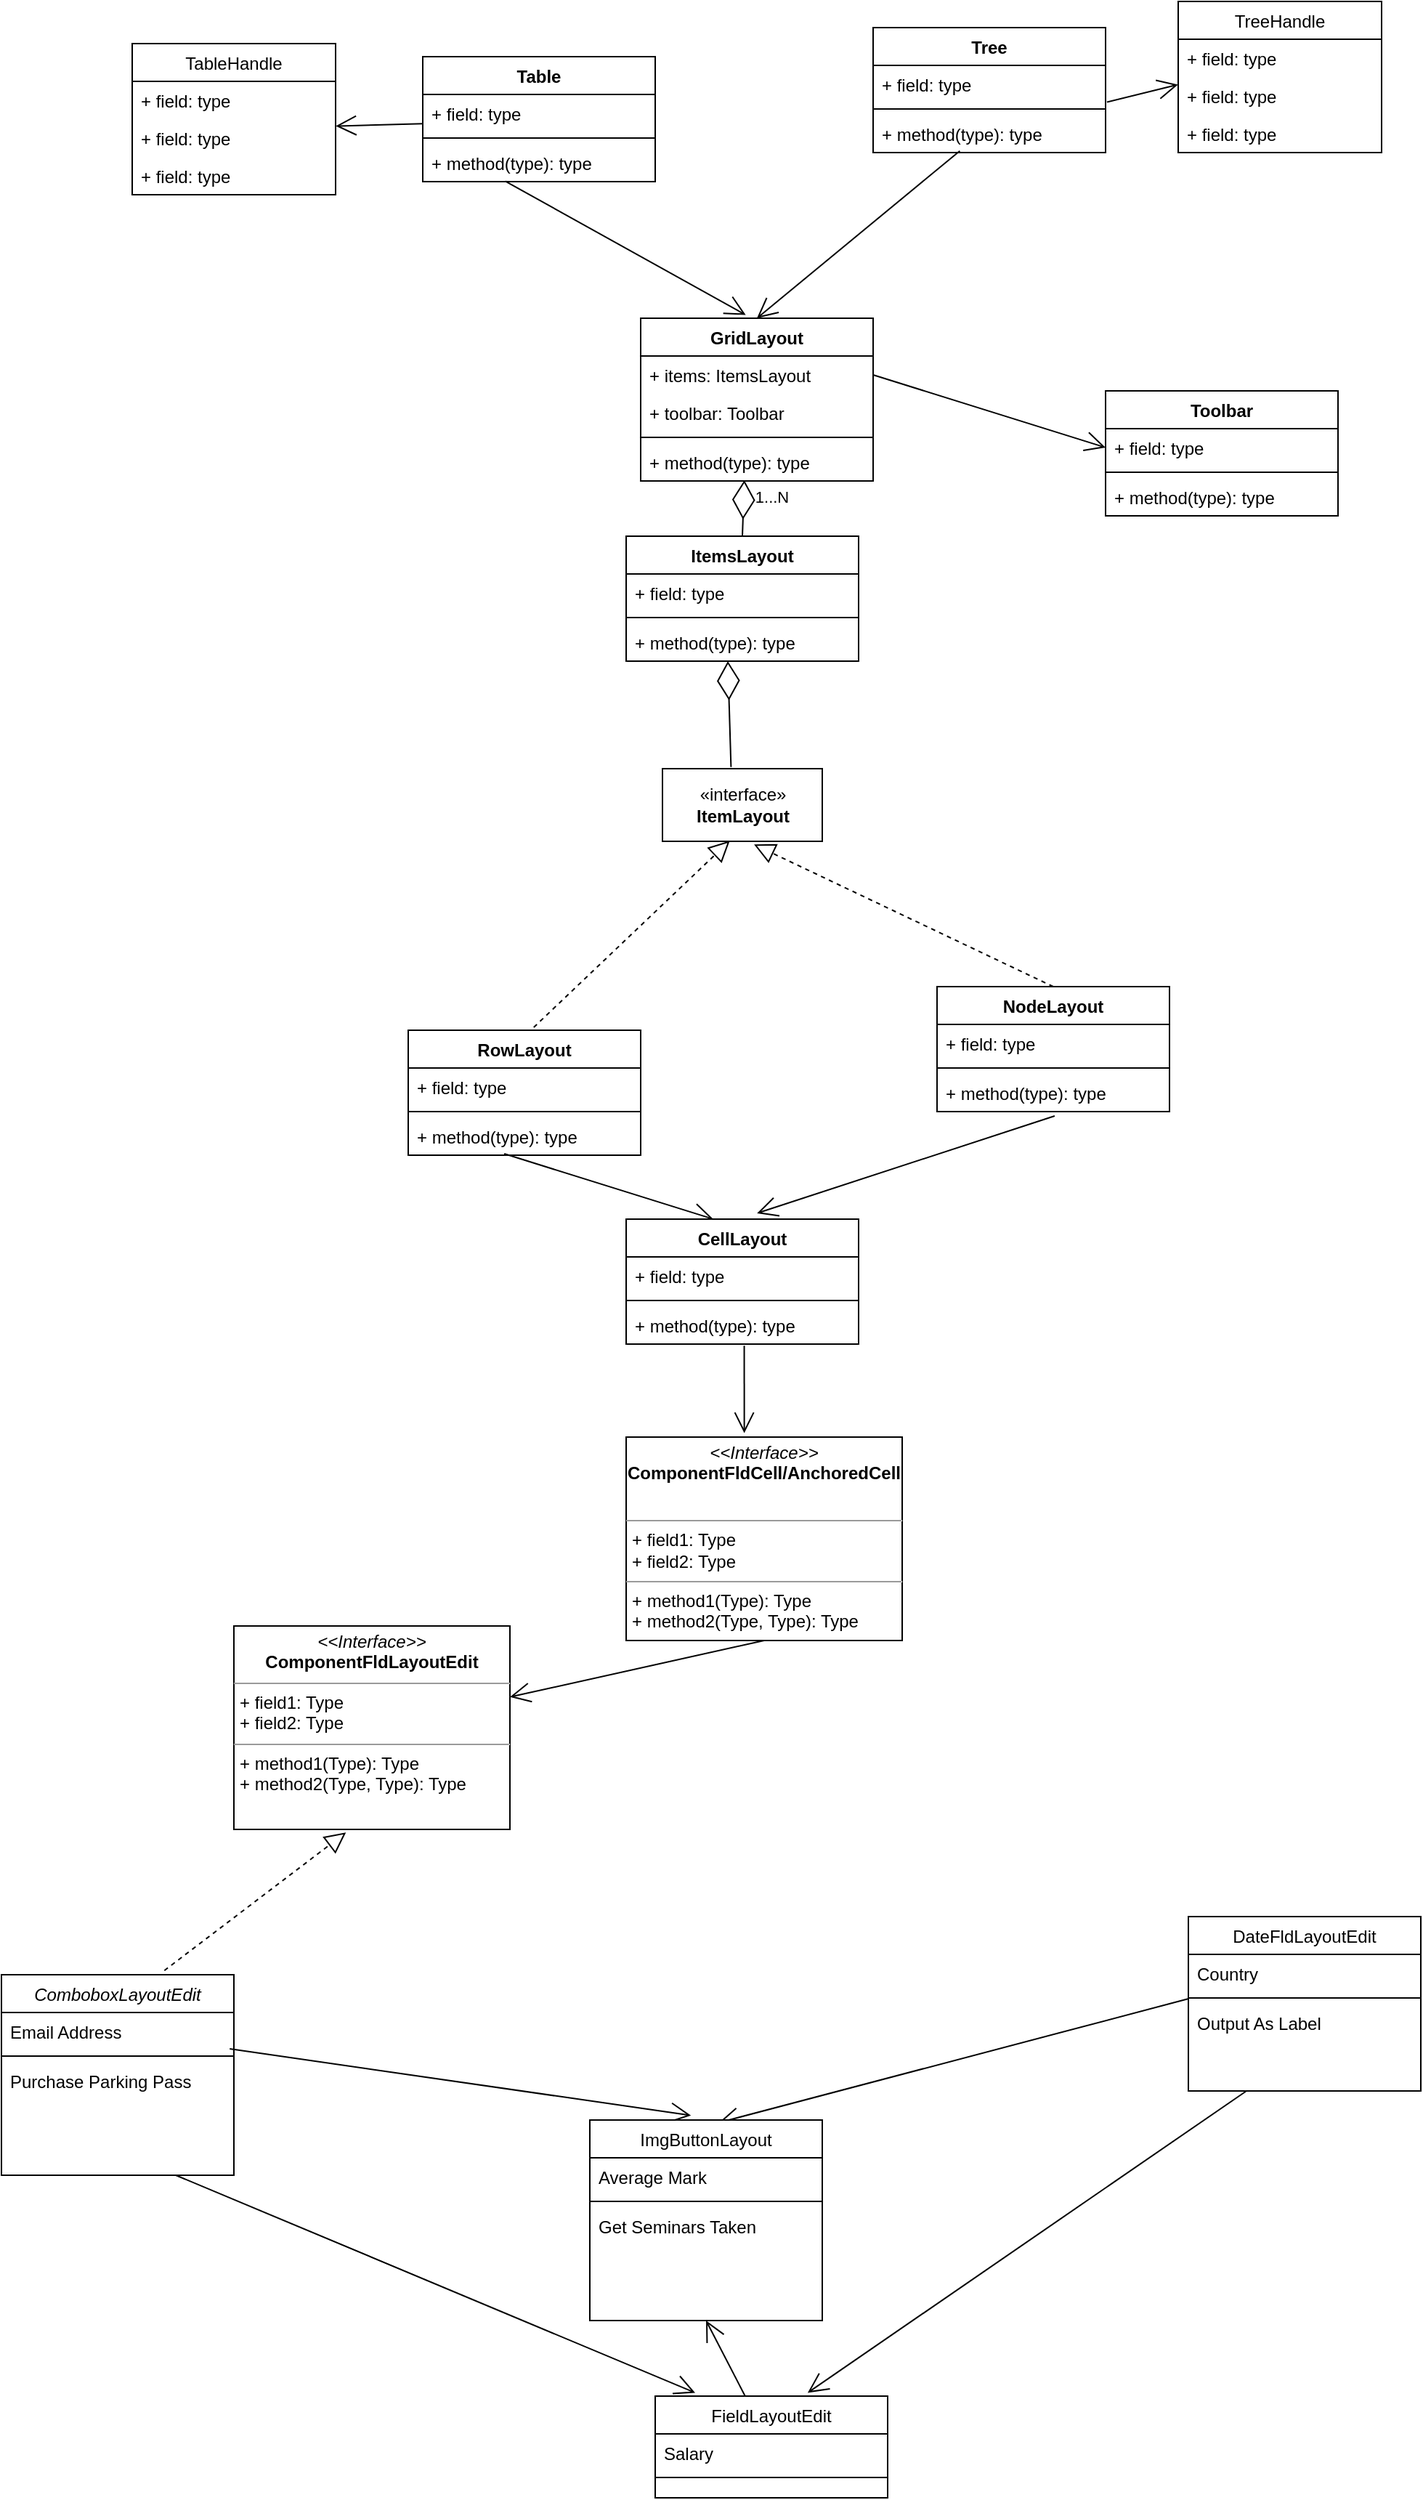 <mxfile version="13.0.3" type="device"><diagram id="C5RBs43oDa-KdzZeNtuy" name="Page-1"><mxGraphModel dx="1913" dy="1976" grid="1" gridSize="10" guides="1" tooltips="1" connect="1" arrows="1" fold="1" page="1" pageScale="1" pageWidth="827" pageHeight="1169" math="0" shadow="0"><root><mxCell id="WIyWlLk6GJQsqaUBKTNV-0"/><mxCell id="WIyWlLk6GJQsqaUBKTNV-1" parent="WIyWlLk6GJQsqaUBKTNV-0"/><mxCell id="hBztpdHNbm5iAq9Bmhj1-0" value="" style="endArrow=open;endFill=1;endSize=12;html=1;entryX=0.656;entryY=-0.033;entryDx=0;entryDy=0;entryPerimeter=0;exitX=0.25;exitY=1;exitDx=0;exitDy=0;" parent="WIyWlLk6GJQsqaUBKTNV-1" source="zkfFHV4jXpPFQw0GAbJ--17" target="zkfFHV4jXpPFQw0GAbJ--13" edge="1"><mxGeometry width="160" relative="1" as="geometry"><mxPoint x="330" y="590" as="sourcePoint"/><mxPoint x="490" y="650" as="targetPoint"/></mxGeometry></mxCell><mxCell id="hBztpdHNbm5iAq9Bmhj1-1" value="" style="endArrow=open;endFill=1;endSize=12;html=1;entryX=0.172;entryY=-0.033;entryDx=0;entryDy=0;entryPerimeter=0;exitX=0.75;exitY=1;exitDx=0;exitDy=0;" parent="WIyWlLk6GJQsqaUBKTNV-1" source="zkfFHV4jXpPFQw0GAbJ--0" target="zkfFHV4jXpPFQw0GAbJ--13" edge="1"><mxGeometry width="160" relative="1" as="geometry"><mxPoint x="-140" y="570" as="sourcePoint"/><mxPoint x="70" y="734.58" as="targetPoint"/></mxGeometry></mxCell><mxCell id="hBztpdHNbm5iAq9Bmhj1-2" value="" style="endArrow=open;endFill=1;endSize=12;html=1;entryX=0.5;entryY=1;entryDx=0;entryDy=0;" parent="WIyWlLk6GJQsqaUBKTNV-1" source="zkfFHV4jXpPFQw0GAbJ--13" target="zkfFHV4jXpPFQw0GAbJ--6" edge="1"><mxGeometry width="160" relative="1" as="geometry"><mxPoint x="380" y="850" as="sourcePoint"/><mxPoint x="140" y="730" as="targetPoint"/></mxGeometry></mxCell><mxCell id="hBztpdHNbm5iAq9Bmhj1-3" value="" style="endArrow=open;endFill=1;endSize=12;html=1;exitX=0.982;exitY=0.962;exitDx=0;exitDy=0;exitPerimeter=0;entryX=0.435;entryY=-0.023;entryDx=0;entryDy=0;entryPerimeter=0;" parent="WIyWlLk6GJQsqaUBKTNV-1" source="zkfFHV4jXpPFQw0GAbJ--3" target="zkfFHV4jXpPFQw0GAbJ--6" edge="1"><mxGeometry width="160" relative="1" as="geometry"><mxPoint x="90" y="500" as="sourcePoint"/><mxPoint x="140" y="590" as="targetPoint"/></mxGeometry></mxCell><mxCell id="hBztpdHNbm5iAq9Bmhj1-4" value="" style="endArrow=open;endFill=1;endSize=12;html=1;exitX=-0.002;exitY=-0.128;exitDx=0;exitDy=0;exitPerimeter=0;entryX=0.555;entryY=0.013;entryDx=0;entryDy=0;entryPerimeter=0;" parent="WIyWlLk6GJQsqaUBKTNV-1" source="zkfFHV4jXpPFQw0GAbJ--25" target="zkfFHV4jXpPFQw0GAbJ--6" edge="1"><mxGeometry width="160" relative="1" as="geometry"><mxPoint x="200" y="490" as="sourcePoint"/><mxPoint x="170" y="590" as="targetPoint"/></mxGeometry></mxCell><mxCell id="TZqb6WpilUvfH7Qn-JAN-12" value="" style="endArrow=open;endFill=1;endSize=12;html=1;exitX=0.355;exitY=0.989;exitDx=0;exitDy=0;exitPerimeter=0;entryX=0.452;entryY=-0.02;entryDx=0;entryDy=0;entryPerimeter=0;" parent="WIyWlLk6GJQsqaUBKTNV-1" source="TZqb6WpilUvfH7Qn-JAN-7" target="TZqb6WpilUvfH7Qn-JAN-8" edge="1"><mxGeometry width="160" relative="1" as="geometry"><mxPoint x="-20" y="-290" as="sourcePoint"/><mxPoint x="140" y="-290" as="targetPoint"/></mxGeometry></mxCell><mxCell id="TZqb6WpilUvfH7Qn-JAN-13" value="" style="endArrow=open;endFill=1;endSize=12;html=1;exitX=0.373;exitY=0.956;exitDx=0;exitDy=0;exitPerimeter=0;entryX=0.5;entryY=0;entryDx=0;entryDy=0;" parent="WIyWlLk6GJQsqaUBKTNV-1" source="TZqb6WpilUvfH7Qn-JAN-3" target="TZqb6WpilUvfH7Qn-JAN-8" edge="1"><mxGeometry width="160" relative="1" as="geometry"><mxPoint x="300" y="-320" as="sourcePoint"/><mxPoint x="460" y="-320" as="targetPoint"/></mxGeometry></mxCell><mxCell id="ApztaaiLwbbGNq204ZEP-4" value="" style="endArrow=open;endFill=1;endSize=12;html=1;exitX=0.001;exitY=0.772;exitDx=0;exitDy=0;exitPerimeter=0;entryX=1.001;entryY=0.183;entryDx=0;entryDy=0;entryPerimeter=0;" parent="WIyWlLk6GJQsqaUBKTNV-1" source="TZqb6WpilUvfH7Qn-JAN-5" target="ApztaaiLwbbGNq204ZEP-2" edge="1"><mxGeometry width="160" relative="1" as="geometry"><mxPoint x="-60" y="-260" as="sourcePoint"/><mxPoint x="100" y="-260" as="targetPoint"/></mxGeometry></mxCell><mxCell id="ApztaaiLwbbGNq204ZEP-9" value="" style="endArrow=open;endFill=1;endSize=12;html=1;exitX=1.006;exitY=0.971;exitDx=0;exitDy=0;exitPerimeter=0;entryX=-0.001;entryY=0.202;entryDx=0;entryDy=0;entryPerimeter=0;" parent="WIyWlLk6GJQsqaUBKTNV-1" source="TZqb6WpilUvfH7Qn-JAN-1" target="ApztaaiLwbbGNq204ZEP-7" edge="1"><mxGeometry width="160" relative="1" as="geometry"><mxPoint x="480" y="-320" as="sourcePoint"/><mxPoint x="640" y="-320" as="targetPoint"/></mxGeometry></mxCell><mxCell id="TZqb6WpilUvfH7Qn-JAN-4" value="Table" style="swimlane;fontStyle=1;align=center;verticalAlign=top;childLayout=stackLayout;horizontal=1;startSize=26;horizontalStack=0;resizeParent=1;resizeParentMax=0;resizeLast=0;collapsible=1;marginBottom=0;" parent="WIyWlLk6GJQsqaUBKTNV-1" vertex="1"><mxGeometry x="-20" y="-590" width="160" height="86" as="geometry"/></mxCell><mxCell id="TZqb6WpilUvfH7Qn-JAN-5" value="+ field: type" style="text;strokeColor=none;fillColor=none;align=left;verticalAlign=top;spacingLeft=4;spacingRight=4;overflow=hidden;rotatable=0;points=[[0,0.5],[1,0.5]];portConstraint=eastwest;" parent="TZqb6WpilUvfH7Qn-JAN-4" vertex="1"><mxGeometry y="26" width="160" height="26" as="geometry"/></mxCell><mxCell id="TZqb6WpilUvfH7Qn-JAN-6" value="" style="line;strokeWidth=1;fillColor=none;align=left;verticalAlign=middle;spacingTop=-1;spacingLeft=3;spacingRight=3;rotatable=0;labelPosition=right;points=[];portConstraint=eastwest;" parent="TZqb6WpilUvfH7Qn-JAN-4" vertex="1"><mxGeometry y="52" width="160" height="8" as="geometry"/></mxCell><mxCell id="TZqb6WpilUvfH7Qn-JAN-7" value="+ method(type): type" style="text;strokeColor=none;fillColor=none;align=left;verticalAlign=top;spacingLeft=4;spacingRight=4;overflow=hidden;rotatable=0;points=[[0,0.5],[1,0.5]];portConstraint=eastwest;" parent="TZqb6WpilUvfH7Qn-JAN-4" vertex="1"><mxGeometry y="60" width="160" height="26" as="geometry"/></mxCell><mxCell id="TZqb6WpilUvfH7Qn-JAN-0" value="Tree" style="swimlane;fontStyle=1;align=center;verticalAlign=top;childLayout=stackLayout;horizontal=1;startSize=26;horizontalStack=0;resizeParent=1;resizeParentMax=0;resizeLast=0;collapsible=1;marginBottom=0;" parent="WIyWlLk6GJQsqaUBKTNV-1" vertex="1"><mxGeometry x="290" y="-610" width="160" height="86" as="geometry"/></mxCell><mxCell id="TZqb6WpilUvfH7Qn-JAN-1" value="+ field: type" style="text;strokeColor=none;fillColor=none;align=left;verticalAlign=top;spacingLeft=4;spacingRight=4;overflow=hidden;rotatable=0;points=[[0,0.5],[1,0.5]];portConstraint=eastwest;" parent="TZqb6WpilUvfH7Qn-JAN-0" vertex="1"><mxGeometry y="26" width="160" height="26" as="geometry"/></mxCell><mxCell id="TZqb6WpilUvfH7Qn-JAN-2" value="" style="line;strokeWidth=1;fillColor=none;align=left;verticalAlign=middle;spacingTop=-1;spacingLeft=3;spacingRight=3;rotatable=0;labelPosition=right;points=[];portConstraint=eastwest;" parent="TZqb6WpilUvfH7Qn-JAN-0" vertex="1"><mxGeometry y="52" width="160" height="8" as="geometry"/></mxCell><mxCell id="TZqb6WpilUvfH7Qn-JAN-3" value="+ method(type): type" style="text;strokeColor=none;fillColor=none;align=left;verticalAlign=top;spacingLeft=4;spacingRight=4;overflow=hidden;rotatable=0;points=[[0,0.5],[1,0.5]];portConstraint=eastwest;" parent="TZqb6WpilUvfH7Qn-JAN-0" vertex="1"><mxGeometry y="60" width="160" height="26" as="geometry"/></mxCell><mxCell id="ApztaaiLwbbGNq204ZEP-5" value="TreeHandle" style="swimlane;fontStyle=0;childLayout=stackLayout;horizontal=1;startSize=26;fillColor=none;horizontalStack=0;resizeParent=1;resizeParentMax=0;resizeLast=0;collapsible=1;marginBottom=0;" parent="WIyWlLk6GJQsqaUBKTNV-1" vertex="1"><mxGeometry x="500" y="-628" width="140" height="104" as="geometry"/></mxCell><mxCell id="ApztaaiLwbbGNq204ZEP-6" value="+ field: type" style="text;strokeColor=none;fillColor=none;align=left;verticalAlign=top;spacingLeft=4;spacingRight=4;overflow=hidden;rotatable=0;points=[[0,0.5],[1,0.5]];portConstraint=eastwest;" parent="ApztaaiLwbbGNq204ZEP-5" vertex="1"><mxGeometry y="26" width="140" height="26" as="geometry"/></mxCell><mxCell id="ApztaaiLwbbGNq204ZEP-7" value="+ field: type" style="text;strokeColor=none;fillColor=none;align=left;verticalAlign=top;spacingLeft=4;spacingRight=4;overflow=hidden;rotatable=0;points=[[0,0.5],[1,0.5]];portConstraint=eastwest;" parent="ApztaaiLwbbGNq204ZEP-5" vertex="1"><mxGeometry y="52" width="140" height="26" as="geometry"/></mxCell><mxCell id="ApztaaiLwbbGNq204ZEP-8" value="+ field: type" style="text;strokeColor=none;fillColor=none;align=left;verticalAlign=top;spacingLeft=4;spacingRight=4;overflow=hidden;rotatable=0;points=[[0,0.5],[1,0.5]];portConstraint=eastwest;" parent="ApztaaiLwbbGNq204ZEP-5" vertex="1"><mxGeometry y="78" width="140" height="26" as="geometry"/></mxCell><mxCell id="ApztaaiLwbbGNq204ZEP-0" value="TableHandle" style="swimlane;fontStyle=0;childLayout=stackLayout;horizontal=1;startSize=26;fillColor=none;horizontalStack=0;resizeParent=1;resizeParentMax=0;resizeLast=0;collapsible=1;marginBottom=0;" parent="WIyWlLk6GJQsqaUBKTNV-1" vertex="1"><mxGeometry x="-220" y="-599" width="140" height="104" as="geometry"/></mxCell><mxCell id="ApztaaiLwbbGNq204ZEP-1" value="+ field: type" style="text;strokeColor=none;fillColor=none;align=left;verticalAlign=top;spacingLeft=4;spacingRight=4;overflow=hidden;rotatable=0;points=[[0,0.5],[1,0.5]];portConstraint=eastwest;" parent="ApztaaiLwbbGNq204ZEP-0" vertex="1"><mxGeometry y="26" width="140" height="26" as="geometry"/></mxCell><mxCell id="ApztaaiLwbbGNq204ZEP-2" value="+ field: type" style="text;strokeColor=none;fillColor=none;align=left;verticalAlign=top;spacingLeft=4;spacingRight=4;overflow=hidden;rotatable=0;points=[[0,0.5],[1,0.5]];portConstraint=eastwest;" parent="ApztaaiLwbbGNq204ZEP-0" vertex="1"><mxGeometry y="52" width="140" height="26" as="geometry"/></mxCell><mxCell id="ApztaaiLwbbGNq204ZEP-3" value="+ field: type" style="text;strokeColor=none;fillColor=none;align=left;verticalAlign=top;spacingLeft=4;spacingRight=4;overflow=hidden;rotatable=0;points=[[0,0.5],[1,0.5]];portConstraint=eastwest;" parent="ApztaaiLwbbGNq204ZEP-0" vertex="1"><mxGeometry y="78" width="140" height="26" as="geometry"/></mxCell><mxCell id="ApztaaiLwbbGNq204ZEP-10" value="Toolbar&#10;" style="swimlane;fontStyle=1;align=center;verticalAlign=top;childLayout=stackLayout;horizontal=1;startSize=26;horizontalStack=0;resizeParent=1;resizeParentMax=0;resizeLast=0;collapsible=1;marginBottom=0;" parent="WIyWlLk6GJQsqaUBKTNV-1" vertex="1"><mxGeometry x="450" y="-360" width="160" height="86" as="geometry"/></mxCell><mxCell id="ApztaaiLwbbGNq204ZEP-11" value="+ field: type" style="text;strokeColor=none;fillColor=none;align=left;verticalAlign=top;spacingLeft=4;spacingRight=4;overflow=hidden;rotatable=0;points=[[0,0.5],[1,0.5]];portConstraint=eastwest;" parent="ApztaaiLwbbGNq204ZEP-10" vertex="1"><mxGeometry y="26" width="160" height="26" as="geometry"/></mxCell><mxCell id="ApztaaiLwbbGNq204ZEP-12" value="" style="line;strokeWidth=1;fillColor=none;align=left;verticalAlign=middle;spacingTop=-1;spacingLeft=3;spacingRight=3;rotatable=0;labelPosition=right;points=[];portConstraint=eastwest;" parent="ApztaaiLwbbGNq204ZEP-10" vertex="1"><mxGeometry y="52" width="160" height="8" as="geometry"/></mxCell><mxCell id="ApztaaiLwbbGNq204ZEP-13" value="+ method(type): type" style="text;strokeColor=none;fillColor=none;align=left;verticalAlign=top;spacingLeft=4;spacingRight=4;overflow=hidden;rotatable=0;points=[[0,0.5],[1,0.5]];portConstraint=eastwest;" parent="ApztaaiLwbbGNq204ZEP-10" vertex="1"><mxGeometry y="60" width="160" height="26" as="geometry"/></mxCell><mxCell id="ic7osk250buvq0wCkGcA-5" value="" style="endArrow=open;endFill=1;endSize=12;html=1;exitX=1;exitY=0.5;exitDx=0;exitDy=0;entryX=0;entryY=0.5;entryDx=0;entryDy=0;" parent="WIyWlLk6GJQsqaUBKTNV-1" source="TZqb6WpilUvfH7Qn-JAN-9" target="ApztaaiLwbbGNq204ZEP-11" edge="1"><mxGeometry width="160" relative="1" as="geometry"><mxPoint x="390" y="-170" as="sourcePoint"/><mxPoint x="550" y="-170" as="targetPoint"/></mxGeometry></mxCell><mxCell id="HDA3pud35-OKGFJhLPJh-0" value="" style="endArrow=open;endFill=1;endSize=12;html=1;exitX=0.506;exitY=1.115;exitDx=0;exitDy=0;exitPerimeter=0;entryX=0.563;entryY=-0.047;entryDx=0;entryDy=0;entryPerimeter=0;" parent="WIyWlLk6GJQsqaUBKTNV-1" source="ic7osk250buvq0wCkGcA-17" target="ic7osk250buvq0wCkGcA-21" edge="1"><mxGeometry width="160" relative="1" as="geometry"><mxPoint x="440" y="140" as="sourcePoint"/><mxPoint x="600" y="140" as="targetPoint"/></mxGeometry></mxCell><mxCell id="HDA3pud35-OKGFJhLPJh-1" value="" style="endArrow=open;endFill=1;endSize=12;html=1;exitX=0.413;exitY=0.962;exitDx=0;exitDy=0;exitPerimeter=0;entryX=0.375;entryY=0;entryDx=0;entryDy=0;entryPerimeter=0;" parent="WIyWlLk6GJQsqaUBKTNV-1" source="ic7osk250buvq0wCkGcA-13" target="ic7osk250buvq0wCkGcA-21" edge="1"><mxGeometry width="160" relative="1" as="geometry"><mxPoint x="-90" y="170" as="sourcePoint"/><mxPoint x="70" y="170" as="targetPoint"/></mxGeometry></mxCell><mxCell id="HDA3pud35-OKGFJhLPJh-3" value="&lt;p style=&quot;margin: 0px ; margin-top: 4px ; text-align: center&quot;&gt;&lt;i&gt;&amp;lt;&amp;lt;Interface&amp;gt;&amp;gt;&lt;/i&gt;&lt;br&gt;&lt;b&gt;ComponentFldCell/AnchoredCell&lt;/b&gt;&lt;/p&gt;&lt;p style=&quot;margin: 0px ; margin-top: 4px ; text-align: center&quot;&gt;&lt;b&gt;&lt;br&gt;&lt;/b&gt;&lt;/p&gt;&lt;hr size=&quot;1&quot;&gt;&lt;p style=&quot;margin: 0px ; margin-left: 4px&quot;&gt;+ field1: Type&lt;br&gt;+ field2: Type&lt;/p&gt;&lt;hr size=&quot;1&quot;&gt;&lt;p style=&quot;margin: 0px ; margin-left: 4px&quot;&gt;+ method1(Type): Type&lt;br&gt;+ method2(Type, Type): Type&lt;/p&gt;" style="verticalAlign=top;align=left;overflow=fill;fontSize=12;fontFamily=Helvetica;html=1;" parent="WIyWlLk6GJQsqaUBKTNV-1" vertex="1"><mxGeometry x="120" y="360" width="190" height="140" as="geometry"/></mxCell><mxCell id="zkfFHV4jXpPFQw0GAbJ--13" value="FieldLayoutEdit" style="swimlane;fontStyle=0;align=center;verticalAlign=top;childLayout=stackLayout;horizontal=1;startSize=26;horizontalStack=0;resizeParent=1;resizeLast=0;collapsible=1;marginBottom=0;rounded=0;shadow=0;strokeWidth=1;" parent="WIyWlLk6GJQsqaUBKTNV-1" vertex="1"><mxGeometry x="140" y="1020" width="160" height="70" as="geometry"><mxRectangle x="340" y="380" width="170" height="26" as="alternateBounds"/></mxGeometry></mxCell><mxCell id="zkfFHV4jXpPFQw0GAbJ--14" value="Salary" style="text;align=left;verticalAlign=top;spacingLeft=4;spacingRight=4;overflow=hidden;rotatable=0;points=[[0,0.5],[1,0.5]];portConstraint=eastwest;" parent="zkfFHV4jXpPFQw0GAbJ--13" vertex="1"><mxGeometry y="26" width="160" height="26" as="geometry"/></mxCell><mxCell id="zkfFHV4jXpPFQw0GAbJ--15" value="" style="line;html=1;strokeWidth=1;align=left;verticalAlign=middle;spacingTop=-1;spacingLeft=3;spacingRight=3;rotatable=0;labelPosition=right;points=[];portConstraint=eastwest;" parent="zkfFHV4jXpPFQw0GAbJ--13" vertex="1"><mxGeometry y="52" width="160" height="8" as="geometry"/></mxCell><mxCell id="zkfFHV4jXpPFQw0GAbJ--17" value="DateFldLayoutEdit&#10;" style="swimlane;fontStyle=0;align=center;verticalAlign=top;childLayout=stackLayout;horizontal=1;startSize=26;horizontalStack=0;resizeParent=1;resizeLast=0;collapsible=1;marginBottom=0;rounded=0;shadow=0;strokeWidth=1;" parent="WIyWlLk6GJQsqaUBKTNV-1" vertex="1"><mxGeometry x="507" y="690" width="160" height="120" as="geometry"><mxRectangle x="550" y="140" width="160" height="26" as="alternateBounds"/></mxGeometry></mxCell><mxCell id="zkfFHV4jXpPFQw0GAbJ--22" value="Country" style="text;align=left;verticalAlign=top;spacingLeft=4;spacingRight=4;overflow=hidden;rotatable=0;points=[[0,0.5],[1,0.5]];portConstraint=eastwest;rounded=0;shadow=0;html=0;" parent="zkfFHV4jXpPFQw0GAbJ--17" vertex="1"><mxGeometry y="26" width="160" height="26" as="geometry"/></mxCell><mxCell id="zkfFHV4jXpPFQw0GAbJ--23" value="" style="line;html=1;strokeWidth=1;align=left;verticalAlign=middle;spacingTop=-1;spacingLeft=3;spacingRight=3;rotatable=0;labelPosition=right;points=[];portConstraint=eastwest;" parent="zkfFHV4jXpPFQw0GAbJ--17" vertex="1"><mxGeometry y="52" width="160" height="8" as="geometry"/></mxCell><mxCell id="zkfFHV4jXpPFQw0GAbJ--25" value="Output As Label" style="text;align=left;verticalAlign=top;spacingLeft=4;spacingRight=4;overflow=hidden;rotatable=0;points=[[0,0.5],[1,0.5]];portConstraint=eastwest;" parent="zkfFHV4jXpPFQw0GAbJ--17" vertex="1"><mxGeometry y="60" width="160" height="26" as="geometry"/></mxCell><mxCell id="zkfFHV4jXpPFQw0GAbJ--0" value="ComboboxLayoutEdit" style="swimlane;fontStyle=2;align=center;verticalAlign=top;childLayout=stackLayout;horizontal=1;startSize=26;horizontalStack=0;resizeParent=1;resizeLast=0;collapsible=1;marginBottom=0;rounded=0;shadow=0;strokeWidth=1;" parent="WIyWlLk6GJQsqaUBKTNV-1" vertex="1"><mxGeometry x="-310" y="730" width="160" height="138" as="geometry"><mxRectangle x="230" y="140" width="160" height="26" as="alternateBounds"/></mxGeometry></mxCell><mxCell id="zkfFHV4jXpPFQw0GAbJ--3" value="Email Address" style="text;align=left;verticalAlign=top;spacingLeft=4;spacingRight=4;overflow=hidden;rotatable=0;points=[[0,0.5],[1,0.5]];portConstraint=eastwest;rounded=0;shadow=0;html=0;" parent="zkfFHV4jXpPFQw0GAbJ--0" vertex="1"><mxGeometry y="26" width="160" height="26" as="geometry"/></mxCell><mxCell id="zkfFHV4jXpPFQw0GAbJ--4" value="" style="line;html=1;strokeWidth=1;align=left;verticalAlign=middle;spacingTop=-1;spacingLeft=3;spacingRight=3;rotatable=0;labelPosition=right;points=[];portConstraint=eastwest;" parent="zkfFHV4jXpPFQw0GAbJ--0" vertex="1"><mxGeometry y="52" width="160" height="8" as="geometry"/></mxCell><mxCell id="zkfFHV4jXpPFQw0GAbJ--5" value="Purchase Parking Pass" style="text;align=left;verticalAlign=top;spacingLeft=4;spacingRight=4;overflow=hidden;rotatable=0;points=[[0,0.5],[1,0.5]];portConstraint=eastwest;" parent="zkfFHV4jXpPFQw0GAbJ--0" vertex="1"><mxGeometry y="60" width="160" height="26" as="geometry"/></mxCell><mxCell id="HDA3pud35-OKGFJhLPJh-4" value="" style="endArrow=open;endFill=1;endSize=12;html=1;exitX=0.508;exitY=1.045;exitDx=0;exitDy=0;exitPerimeter=0;entryX=0.428;entryY=-0.02;entryDx=0;entryDy=0;entryPerimeter=0;" parent="WIyWlLk6GJQsqaUBKTNV-1" source="ic7osk250buvq0wCkGcA-24" target="HDA3pud35-OKGFJhLPJh-3" edge="1"><mxGeometry width="160" relative="1" as="geometry"><mxPoint x="-30" y="340" as="sourcePoint"/><mxPoint x="130" y="340" as="targetPoint"/></mxGeometry></mxCell><mxCell id="HDA3pud35-OKGFJhLPJh-5" value="&lt;p style=&quot;margin: 0px ; margin-top: 4px ; text-align: center&quot;&gt;&lt;i&gt;&amp;lt;&amp;lt;Interface&amp;gt;&amp;gt;&lt;/i&gt;&lt;br&gt;&lt;b&gt;ComponentFldLayoutEdit&lt;/b&gt;&lt;/p&gt;&lt;hr size=&quot;1&quot;&gt;&lt;p style=&quot;margin: 0px ; margin-left: 4px&quot;&gt;+ field1: Type&lt;br&gt;+ field2: Type&lt;/p&gt;&lt;hr size=&quot;1&quot;&gt;&lt;p style=&quot;margin: 0px ; margin-left: 4px&quot;&gt;+ method1(Type): Type&lt;br&gt;+ method2(Type, Type): Type&lt;/p&gt;" style="verticalAlign=top;align=left;overflow=fill;fontSize=12;fontFamily=Helvetica;html=1;" parent="WIyWlLk6GJQsqaUBKTNV-1" vertex="1"><mxGeometry x="-150" y="490" width="190" height="140" as="geometry"/></mxCell><mxCell id="HDA3pud35-OKGFJhLPJh-6" value="" style="endArrow=open;endFill=1;endSize=12;html=1;exitX=0.5;exitY=1;exitDx=0;exitDy=0;" parent="WIyWlLk6GJQsqaUBKTNV-1" source="HDA3pud35-OKGFJhLPJh-3" target="HDA3pud35-OKGFJhLPJh-5" edge="1"><mxGeometry width="160" relative="1" as="geometry"><mxPoint x="190" y="580" as="sourcePoint"/><mxPoint x="350" y="580" as="targetPoint"/></mxGeometry></mxCell><mxCell id="TZqb6WpilUvfH7Qn-JAN-8" value="GridLayout" style="swimlane;fontStyle=1;align=center;verticalAlign=top;childLayout=stackLayout;horizontal=1;startSize=26;horizontalStack=0;resizeParent=1;resizeParentMax=0;resizeLast=0;collapsible=1;marginBottom=0;" parent="WIyWlLk6GJQsqaUBKTNV-1" vertex="1"><mxGeometry x="130" y="-410" width="160" height="112" as="geometry"/></mxCell><mxCell id="TZqb6WpilUvfH7Qn-JAN-9" value="+ items: ItemsLayout" style="text;strokeColor=none;fillColor=none;align=left;verticalAlign=top;spacingLeft=4;spacingRight=4;overflow=hidden;rotatable=0;points=[[0,0.5],[1,0.5]];portConstraint=eastwest;" parent="TZqb6WpilUvfH7Qn-JAN-8" vertex="1"><mxGeometry y="26" width="160" height="26" as="geometry"/></mxCell><mxCell id="HDA3pud35-OKGFJhLPJh-24" value="+ toolbar: Toolbar" style="text;strokeColor=none;fillColor=none;align=left;verticalAlign=top;spacingLeft=4;spacingRight=4;overflow=hidden;rotatable=0;points=[[0,0.5],[1,0.5]];portConstraint=eastwest;" parent="TZqb6WpilUvfH7Qn-JAN-8" vertex="1"><mxGeometry y="52" width="160" height="26" as="geometry"/></mxCell><mxCell id="TZqb6WpilUvfH7Qn-JAN-10" value="" style="line;strokeWidth=1;fillColor=none;align=left;verticalAlign=middle;spacingTop=-1;spacingLeft=3;spacingRight=3;rotatable=0;labelPosition=right;points=[];portConstraint=eastwest;" parent="TZqb6WpilUvfH7Qn-JAN-8" vertex="1"><mxGeometry y="78" width="160" height="8" as="geometry"/></mxCell><mxCell id="TZqb6WpilUvfH7Qn-JAN-11" value="+ method(type): type" style="text;strokeColor=none;fillColor=none;align=left;verticalAlign=top;spacingLeft=4;spacingRight=4;overflow=hidden;rotatable=0;points=[[0,0.5],[1,0.5]];portConstraint=eastwest;" parent="TZqb6WpilUvfH7Qn-JAN-8" vertex="1"><mxGeometry y="86" width="160" height="26" as="geometry"/></mxCell><mxCell id="HDA3pud35-OKGFJhLPJh-11" value="«interface»&lt;br&gt;&lt;b&gt;ItemLayout&lt;/b&gt;" style="html=1;" parent="WIyWlLk6GJQsqaUBKTNV-1" vertex="1"><mxGeometry x="145" y="-100" width="110" height="50" as="geometry"/></mxCell><mxCell id="ic7osk250buvq0wCkGcA-0" value="ItemsLayout" style="swimlane;fontStyle=1;align=center;verticalAlign=top;childLayout=stackLayout;horizontal=1;startSize=26;horizontalStack=0;resizeParent=1;resizeParentMax=0;resizeLast=0;collapsible=1;marginBottom=0;" parent="WIyWlLk6GJQsqaUBKTNV-1" vertex="1"><mxGeometry x="120" y="-260" width="160" height="86" as="geometry"/></mxCell><mxCell id="ic7osk250buvq0wCkGcA-1" value="+ field: type" style="text;strokeColor=none;fillColor=none;align=left;verticalAlign=top;spacingLeft=4;spacingRight=4;overflow=hidden;rotatable=0;points=[[0,0.5],[1,0.5]];portConstraint=eastwest;" parent="ic7osk250buvq0wCkGcA-0" vertex="1"><mxGeometry y="26" width="160" height="26" as="geometry"/></mxCell><mxCell id="ic7osk250buvq0wCkGcA-2" value="" style="line;strokeWidth=1;fillColor=none;align=left;verticalAlign=middle;spacingTop=-1;spacingLeft=3;spacingRight=3;rotatable=0;labelPosition=right;points=[];portConstraint=eastwest;" parent="ic7osk250buvq0wCkGcA-0" vertex="1"><mxGeometry y="52" width="160" height="8" as="geometry"/></mxCell><mxCell id="ic7osk250buvq0wCkGcA-3" value="+ method(type): type" style="text;strokeColor=none;fillColor=none;align=left;verticalAlign=top;spacingLeft=4;spacingRight=4;overflow=hidden;rotatable=0;points=[[0,0.5],[1,0.5]];portConstraint=eastwest;" parent="ic7osk250buvq0wCkGcA-0" vertex="1"><mxGeometry y="60" width="160" height="26" as="geometry"/></mxCell><mxCell id="HDA3pud35-OKGFJhLPJh-18" value="" style="endArrow=diamondThin;endFill=0;endSize=24;html=1;exitX=0.429;exitY=-0.023;exitDx=0;exitDy=0;exitPerimeter=0;" parent="WIyWlLk6GJQsqaUBKTNV-1" source="HDA3pud35-OKGFJhLPJh-11" edge="1"><mxGeometry width="160" relative="1" as="geometry"><mxPoint x="190" y="-74" as="sourcePoint"/><mxPoint x="190" y="-174" as="targetPoint"/></mxGeometry></mxCell><mxCell id="HDA3pud35-OKGFJhLPJh-19" value="" style="endArrow=diamondThin;endFill=0;endSize=24;html=1;exitX=0.5;exitY=0;exitDx=0;exitDy=0;entryX=0.446;entryY=0.981;entryDx=0;entryDy=0;entryPerimeter=0;" parent="WIyWlLk6GJQsqaUBKTNV-1" source="ic7osk250buvq0wCkGcA-0" target="TZqb6WpilUvfH7Qn-JAN-11" edge="1"><mxGeometry width="160" relative="1" as="geometry"><mxPoint x="209.58" y="-290" as="sourcePoint"/><mxPoint x="209.58" y="-360" as="targetPoint"/></mxGeometry></mxCell><mxCell id="HDA3pud35-OKGFJhLPJh-22" value="1...N" style="edgeLabel;html=1;align=center;verticalAlign=middle;resizable=0;points=[];" parent="HDA3pud35-OKGFJhLPJh-19" vertex="1" connectable="0"><mxGeometry x="0.588" y="-2" relative="1" as="geometry"><mxPoint x="16.93" y="2.78" as="offset"/></mxGeometry></mxCell><mxCell id="ic7osk250buvq0wCkGcA-21" value="CellLayout" style="swimlane;fontStyle=1;align=center;verticalAlign=top;childLayout=stackLayout;horizontal=1;startSize=26;horizontalStack=0;resizeParent=1;resizeParentMax=0;resizeLast=0;collapsible=1;marginBottom=0;" parent="WIyWlLk6GJQsqaUBKTNV-1" vertex="1"><mxGeometry x="120" y="210" width="160" height="86" as="geometry"/></mxCell><mxCell id="ic7osk250buvq0wCkGcA-22" value="+ field: type" style="text;strokeColor=none;fillColor=none;align=left;verticalAlign=top;spacingLeft=4;spacingRight=4;overflow=hidden;rotatable=0;points=[[0,0.5],[1,0.5]];portConstraint=eastwest;" parent="ic7osk250buvq0wCkGcA-21" vertex="1"><mxGeometry y="26" width="160" height="26" as="geometry"/></mxCell><mxCell id="ic7osk250buvq0wCkGcA-23" value="" style="line;strokeWidth=1;fillColor=none;align=left;verticalAlign=middle;spacingTop=-1;spacingLeft=3;spacingRight=3;rotatable=0;labelPosition=right;points=[];portConstraint=eastwest;" parent="ic7osk250buvq0wCkGcA-21" vertex="1"><mxGeometry y="52" width="160" height="8" as="geometry"/></mxCell><mxCell id="ic7osk250buvq0wCkGcA-24" value="+ method(type): type" style="text;strokeColor=none;fillColor=none;align=left;verticalAlign=top;spacingLeft=4;spacingRight=4;overflow=hidden;rotatable=0;points=[[0,0.5],[1,0.5]];portConstraint=eastwest;" parent="ic7osk250buvq0wCkGcA-21" vertex="1"><mxGeometry y="60" width="160" height="26" as="geometry"/></mxCell><mxCell id="ic7osk250buvq0wCkGcA-14" value="NodeLayout" style="swimlane;fontStyle=1;align=center;verticalAlign=top;childLayout=stackLayout;horizontal=1;startSize=26;horizontalStack=0;resizeParent=1;resizeParentMax=0;resizeLast=0;collapsible=1;marginBottom=0;" parent="WIyWlLk6GJQsqaUBKTNV-1" vertex="1"><mxGeometry x="334" y="50" width="160" height="86" as="geometry"/></mxCell><mxCell id="ic7osk250buvq0wCkGcA-15" value="+ field: type" style="text;strokeColor=none;fillColor=none;align=left;verticalAlign=top;spacingLeft=4;spacingRight=4;overflow=hidden;rotatable=0;points=[[0,0.5],[1,0.5]];portConstraint=eastwest;" parent="ic7osk250buvq0wCkGcA-14" vertex="1"><mxGeometry y="26" width="160" height="26" as="geometry"/></mxCell><mxCell id="ic7osk250buvq0wCkGcA-16" value="" style="line;strokeWidth=1;fillColor=none;align=left;verticalAlign=middle;spacingTop=-1;spacingLeft=3;spacingRight=3;rotatable=0;labelPosition=right;points=[];portConstraint=eastwest;" parent="ic7osk250buvq0wCkGcA-14" vertex="1"><mxGeometry y="52" width="160" height="8" as="geometry"/></mxCell><mxCell id="ic7osk250buvq0wCkGcA-17" value="+ method(type): type" style="text;strokeColor=none;fillColor=none;align=left;verticalAlign=top;spacingLeft=4;spacingRight=4;overflow=hidden;rotatable=0;points=[[0,0.5],[1,0.5]];portConstraint=eastwest;" parent="ic7osk250buvq0wCkGcA-14" vertex="1"><mxGeometry y="60" width="160" height="26" as="geometry"/></mxCell><mxCell id="HDA3pud35-OKGFJhLPJh-20" value="" style="endArrow=block;dashed=1;endFill=0;endSize=12;html=1;entryX=0.421;entryY=0.993;entryDx=0;entryDy=0;entryPerimeter=0;exitX=0.54;exitY=-0.023;exitDx=0;exitDy=0;exitPerimeter=0;" parent="WIyWlLk6GJQsqaUBKTNV-1" source="ic7osk250buvq0wCkGcA-10" target="HDA3pud35-OKGFJhLPJh-11" edge="1"><mxGeometry width="160" relative="1" as="geometry"><mxPoint x="140" y="40" as="sourcePoint"/><mxPoint x="300" y="40" as="targetPoint"/></mxGeometry></mxCell><mxCell id="ic7osk250buvq0wCkGcA-10" value="RowLayout" style="swimlane;fontStyle=1;align=center;verticalAlign=top;childLayout=stackLayout;horizontal=1;startSize=26;horizontalStack=0;resizeParent=1;resizeParentMax=0;resizeLast=0;collapsible=1;marginBottom=0;" parent="WIyWlLk6GJQsqaUBKTNV-1" vertex="1"><mxGeometry x="-30" y="80" width="160" height="86" as="geometry"/></mxCell><mxCell id="ic7osk250buvq0wCkGcA-11" value="+ field: type" style="text;strokeColor=none;fillColor=none;align=left;verticalAlign=top;spacingLeft=4;spacingRight=4;overflow=hidden;rotatable=0;points=[[0,0.5],[1,0.5]];portConstraint=eastwest;" parent="ic7osk250buvq0wCkGcA-10" vertex="1"><mxGeometry y="26" width="160" height="26" as="geometry"/></mxCell><mxCell id="ic7osk250buvq0wCkGcA-12" value="" style="line;strokeWidth=1;fillColor=none;align=left;verticalAlign=middle;spacingTop=-1;spacingLeft=3;spacingRight=3;rotatable=0;labelPosition=right;points=[];portConstraint=eastwest;" parent="ic7osk250buvq0wCkGcA-10" vertex="1"><mxGeometry y="52" width="160" height="8" as="geometry"/></mxCell><mxCell id="ic7osk250buvq0wCkGcA-13" value="+ method(type): type" style="text;strokeColor=none;fillColor=none;align=left;verticalAlign=top;spacingLeft=4;spacingRight=4;overflow=hidden;rotatable=0;points=[[0,0.5],[1,0.5]];portConstraint=eastwest;" parent="ic7osk250buvq0wCkGcA-10" vertex="1"><mxGeometry y="60" width="160" height="26" as="geometry"/></mxCell><mxCell id="HDA3pud35-OKGFJhLPJh-21" value="" style="endArrow=block;dashed=1;endFill=0;endSize=12;html=1;entryX=0.573;entryY=1.043;entryDx=0;entryDy=0;entryPerimeter=0;exitX=0.5;exitY=0;exitDx=0;exitDy=0;" parent="WIyWlLk6GJQsqaUBKTNV-1" source="ic7osk250buvq0wCkGcA-14" target="HDA3pud35-OKGFJhLPJh-11" edge="1"><mxGeometry width="160" relative="1" as="geometry"><mxPoint x="180" y="80" as="sourcePoint"/><mxPoint x="340" y="80" as="targetPoint"/></mxGeometry></mxCell><mxCell id="HDA3pud35-OKGFJhLPJh-25" value="" style="endArrow=block;dashed=1;endFill=0;endSize=12;html=1;exitX=0.701;exitY=-0.021;exitDx=0;exitDy=0;exitPerimeter=0;entryX=0.406;entryY=1.015;entryDx=0;entryDy=0;entryPerimeter=0;" parent="WIyWlLk6GJQsqaUBKTNV-1" source="zkfFHV4jXpPFQw0GAbJ--0" target="HDA3pud35-OKGFJhLPJh-5" edge="1"><mxGeometry width="160" relative="1" as="geometry"><mxPoint x="-100" y="700" as="sourcePoint"/><mxPoint x="60" y="700" as="targetPoint"/></mxGeometry></mxCell><mxCell id="zkfFHV4jXpPFQw0GAbJ--6" value="ImgButtonLayout" style="swimlane;fontStyle=0;align=center;verticalAlign=top;childLayout=stackLayout;horizontal=1;startSize=26;horizontalStack=0;resizeParent=1;resizeLast=0;collapsible=1;marginBottom=0;rounded=0;shadow=0;strokeWidth=1;" parent="WIyWlLk6GJQsqaUBKTNV-1" vertex="1"><mxGeometry x="95" y="830" width="160" height="138" as="geometry"><mxRectangle x="120" y="360" width="160" height="26" as="alternateBounds"/></mxGeometry></mxCell><mxCell id="zkfFHV4jXpPFQw0GAbJ--8" value="Average Mark" style="text;align=left;verticalAlign=top;spacingLeft=4;spacingRight=4;overflow=hidden;rotatable=0;points=[[0,0.5],[1,0.5]];portConstraint=eastwest;rounded=0;shadow=0;html=0;" parent="zkfFHV4jXpPFQw0GAbJ--6" vertex="1"><mxGeometry y="26" width="160" height="26" as="geometry"/></mxCell><mxCell id="zkfFHV4jXpPFQw0GAbJ--9" value="" style="line;html=1;strokeWidth=1;align=left;verticalAlign=middle;spacingTop=-1;spacingLeft=3;spacingRight=3;rotatable=0;labelPosition=right;points=[];portConstraint=eastwest;" parent="zkfFHV4jXpPFQw0GAbJ--6" vertex="1"><mxGeometry y="52" width="160" height="8" as="geometry"/></mxCell><mxCell id="zkfFHV4jXpPFQw0GAbJ--11" value="Get Seminars Taken" style="text;align=left;verticalAlign=top;spacingLeft=4;spacingRight=4;overflow=hidden;rotatable=0;points=[[0,0.5],[1,0.5]];portConstraint=eastwest;" parent="zkfFHV4jXpPFQw0GAbJ--6" vertex="1"><mxGeometry y="60" width="160" height="26" as="geometry"/></mxCell></root></mxGraphModel></diagram></mxfile>